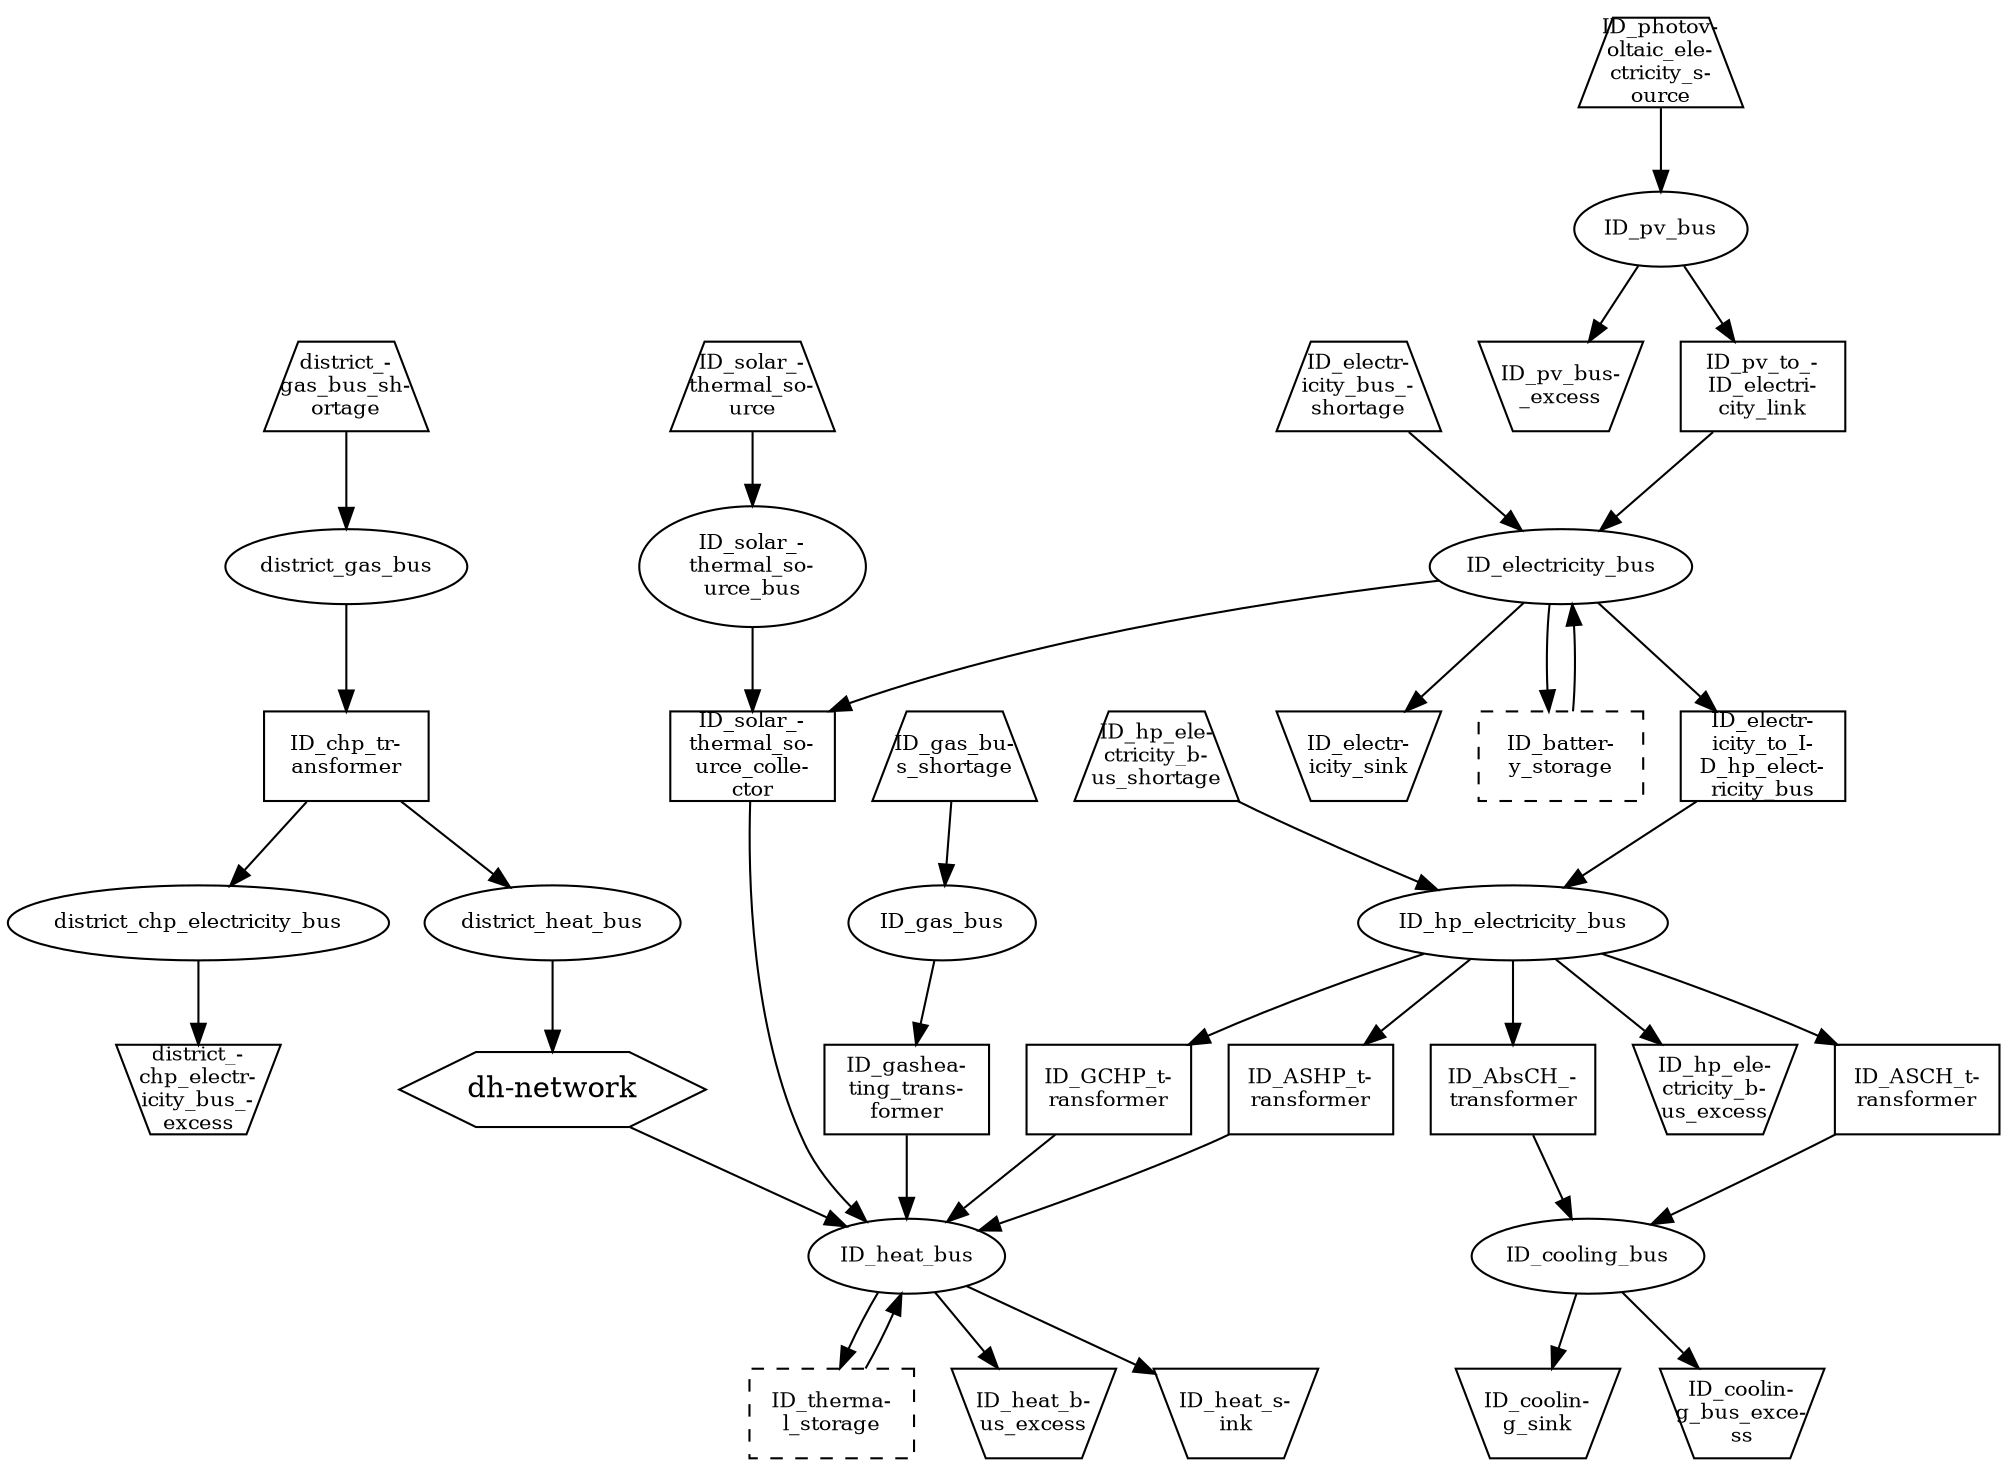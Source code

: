 digraph {
	"ID_electr-
icity_bus_-
shortage" [fixedsize=shape fontsize=10 height=0.6 shape=trapezium width=1.1]
	ID_electricity_bus [fontsize=10 shape=ellipse]
	"ID_electr-
icity_bus_-
shortage" -> ID_electricity_bus
	"ID_heat_b-
us_excess" [fixedsize=shape fontsize=10 height=0.6 shape=invtrapezium width=1.1]
	ID_heat_bus [fontsize=10 shape=ellipse]
	ID_heat_bus -> "ID_heat_b-
us_excess"
	"dh-network" -> ID_heat_bus
	"ID_gas_bu-
s_shortage" [fixedsize=shape fontsize=10 height=0.6 shape=trapezium width=1.1]
	ID_gas_bus [fontsize=10 shape=ellipse]
	"ID_gas_bu-
s_shortage" -> ID_gas_bus
	"ID_coolin-
g_bus_exce-
ss" [fixedsize=shape fontsize=10 height=0.6 shape=invtrapezium width=1.1]
	ID_cooling_bus [fontsize=10 shape=ellipse]
	ID_cooling_bus -> "ID_coolin-
g_bus_exce-
ss"
	"ID_pv_bus-
_excess" [fixedsize=shape fontsize=10 height=0.6 shape=invtrapezium width=1.1]
	ID_pv_bus [fontsize=10 shape=ellipse]
	ID_pv_bus -> "ID_pv_bus-
_excess"
	"ID_hp_ele-
ctricity_b-
us_shortage" [fixedsize=shape fontsize=10 height=0.6 shape=trapezium width=1.1]
	ID_hp_electricity_bus [fontsize=10 shape=ellipse]
	"ID_hp_ele-
ctricity_b-
us_shortage" -> ID_hp_electricity_bus
	"ID_hp_ele-
ctricity_b-
us_excess" [fixedsize=shape fontsize=10 height=0.6 shape=invtrapezium width=1.1]
	ID_hp_electricity_bus [fontsize=10 shape=ellipse]
	ID_hp_electricity_bus -> "ID_hp_ele-
ctricity_b-
us_excess"
	"district_-
chp_electr-
icity_bus_-
excess" [fixedsize=shape fontsize=10 height=0.6 shape=invtrapezium width=1.1]
	district_chp_electricity_bus [fontsize=10 shape=ellipse]
	district_chp_electricity_bus -> "district_-
chp_electr-
icity_bus_-
excess"
	"district_-
gas_bus_sh-
ortage" [fixedsize=shape fontsize=10 height=0.6 shape=trapezium width=1.1]
	district_gas_bus [fontsize=10 shape=ellipse]
	"district_-
gas_bus_sh-
ortage" -> district_gas_bus
	district_heat_bus [fontsize=10 shape=ellipse]
	"dh-network" [label="dh-network" shape=hexagon]
	district_heat_bus -> "dh-network"
	"ID_photov-
oltaic_ele-
ctricity_s-
ource" [fixedsize=shape fontsize=10 height=0.6 shape=trapezium style="" width=1.1]
	ID_pv_bus [fontsize=10 shape=ellipse]
	"ID_photov-
oltaic_ele-
ctricity_s-
ource" -> ID_pv_bus
	"ID_solar_-
thermal_so-
urce" [fixedsize=shape fontsize=10 height=0.6 shape=trapezium style="" width=1.1]
	"ID_solar_-
thermal_so-
urce_colle-
ctor" [fixedsize=shape fontsize=10 height=0.6 shape=box width=1.1]
	"ID_solar_-
thermal_so-
urce_bus" [fontsize=10 shape=ellipse]
	ID_electricity_bus -> "ID_solar_-
thermal_so-
urce_colle-
ctor"
	"ID_solar_-
thermal_so-
urce_bus" -> "ID_solar_-
thermal_so-
urce_colle-
ctor"
	"ID_solar_-
thermal_so-
urce_colle-
ctor" -> ID_heat_bus
	"ID_solar_-
thermal_so-
urce" -> "ID_solar_-
thermal_so-
urce_bus"
	ID_heat_bus [fontsize=10 shape=ellipse]
	"ID_electr-
icity_sink" [fixedsize=shape fontsize=10 height=0.6 shape=invtrapezium style="" width=1.1]
	ID_electricity_bus [fontsize=10 shape=ellipse]
	ID_electricity_bus -> "ID_electr-
icity_sink"
	"ID_heat_s-
ink" [fixedsize=shape fontsize=10 height=0.6 shape=invtrapezium style="" width=1.1]
	ID_heat_bus [fontsize=10 shape=ellipse]
	ID_heat_bus -> "ID_heat_s-
ink"
	"ID_coolin-
g_sink" [fixedsize=shape fontsize=10 height=0.6 shape=invtrapezium style="" width=1.1]
	ID_cooling_bus [fontsize=10 shape=ellipse]
	ID_cooling_bus -> "ID_coolin-
g_sink"
	"ID_gashea-
ting_trans-
former" [fixedsize=shape fontsize=10 height=0.6 shape=box style="" width=1.1]
	ID_gas_bus [fontsize=10 shape=ellipse]
	ID_heat_bus [fontsize=10 shape=ellipse]
	ID_gas_bus -> "ID_gashea-
ting_trans-
former"
	"ID_gashea-
ting_trans-
former" -> ID_heat_bus
	"ID_GCHP_t-
ransformer" [fixedsize=shape fontsize=10 height=0.6 shape=box style="" width=1.1]
	ID_hp_electricity_bus [fontsize=10 shape=ellipse]
	ID_heat_bus [fontsize=10 shape=ellipse]
	ID_hp_electricity_bus -> "ID_GCHP_t-
ransformer"
	"ID_GCHP_t-
ransformer" -> ID_heat_bus
	"ID_ASCH_t-
ransformer" [fixedsize=shape fontsize=10 height=0.6 shape=box style="" width=1.1]
	ID_hp_electricity_bus [fontsize=10 shape=ellipse]
	ID_cooling_bus [fontsize=10 shape=ellipse]
	ID_hp_electricity_bus -> "ID_ASCH_t-
ransformer"
	"ID_ASCH_t-
ransformer" -> ID_cooling_bus
	"ID_AbsCH_-
transformer" [fixedsize=shape fontsize=10 height=0.6 shape=box style="" width=1.1]
	ID_hp_electricity_bus [fontsize=10 shape=ellipse]
	ID_cooling_bus [fontsize=10 shape=ellipse]
	ID_hp_electricity_bus -> "ID_AbsCH_-
transformer"
	"ID_AbsCH_-
transformer" -> ID_cooling_bus
	"ID_ASHP_t-
ransformer" [fixedsize=shape fontsize=10 height=0.6 shape=box style="" width=1.1]
	ID_hp_electricity_bus [fontsize=10 shape=ellipse]
	ID_heat_bus [fontsize=10 shape=ellipse]
	ID_hp_electricity_bus -> "ID_ASHP_t-
ransformer"
	"ID_ASHP_t-
ransformer" -> ID_heat_bus
	"ID_chp_tr-
ansformer" [fixedsize=shape fontsize=10 height=0.6 shape=box style="" width=1.1]
	district_gas_bus [fontsize=10 shape=ellipse]
	district_chp_electricity_bus [fontsize=10 shape=ellipse]
	district_gas_bus -> "ID_chp_tr-
ansformer"
	"ID_chp_tr-
ansformer" -> district_chp_electricity_bus
	district_heat_bus [fontsize=10 shape=ellipse]
	"ID_chp_tr-
ansformer" -> district_heat_bus
	"ID_batter-
y_storage" [fixedsize=shape fontsize=10 height=0.6 shape=box style=dashed width=1.1]
	ID_electricity_bus [fontsize=10 shape=ellipse]
	ID_electricity_bus -> "ID_batter-
y_storage"
	"ID_batter-
y_storage" -> ID_electricity_bus
	"ID_therma-
l_storage" [fixedsize=shape fontsize=10 height=0.6 shape=box style=dashed width=1.1]
	ID_heat_bus [fontsize=10 shape=ellipse]
	ID_heat_bus -> "ID_therma-
l_storage"
	"ID_therma-
l_storage" -> ID_heat_bus
	"ID_pv_to_-
ID_electri-
city_link" [fixedsize=shape fontsize=10 height=0.6 shape=box style="" width=1.1]
	ID_pv_bus [fontsize=10 shape=ellipse]
	ID_electricity_bus [shape=ellipse]
	ID_pv_bus -> "ID_pv_to_-
ID_electri-
city_link"
	"ID_pv_to_-
ID_electri-
city_link" -> ID_electricity_bus
	"ID_electr-
icity_to_I-
D_hp_elect-
ricity_bus" [fixedsize=shape fontsize=10 height=0.6 shape=box style="" width=1.1]
	ID_electricity_bus [fontsize=10 shape=ellipse]
	ID_hp_electricity_bus [shape=ellipse]
	ID_electricity_bus -> "ID_electr-
icity_to_I-
D_hp_elect-
ricity_bus"
	"ID_electr-
icity_to_I-
D_hp_elect-
ricity_bus" -> ID_hp_electricity_bus
}

